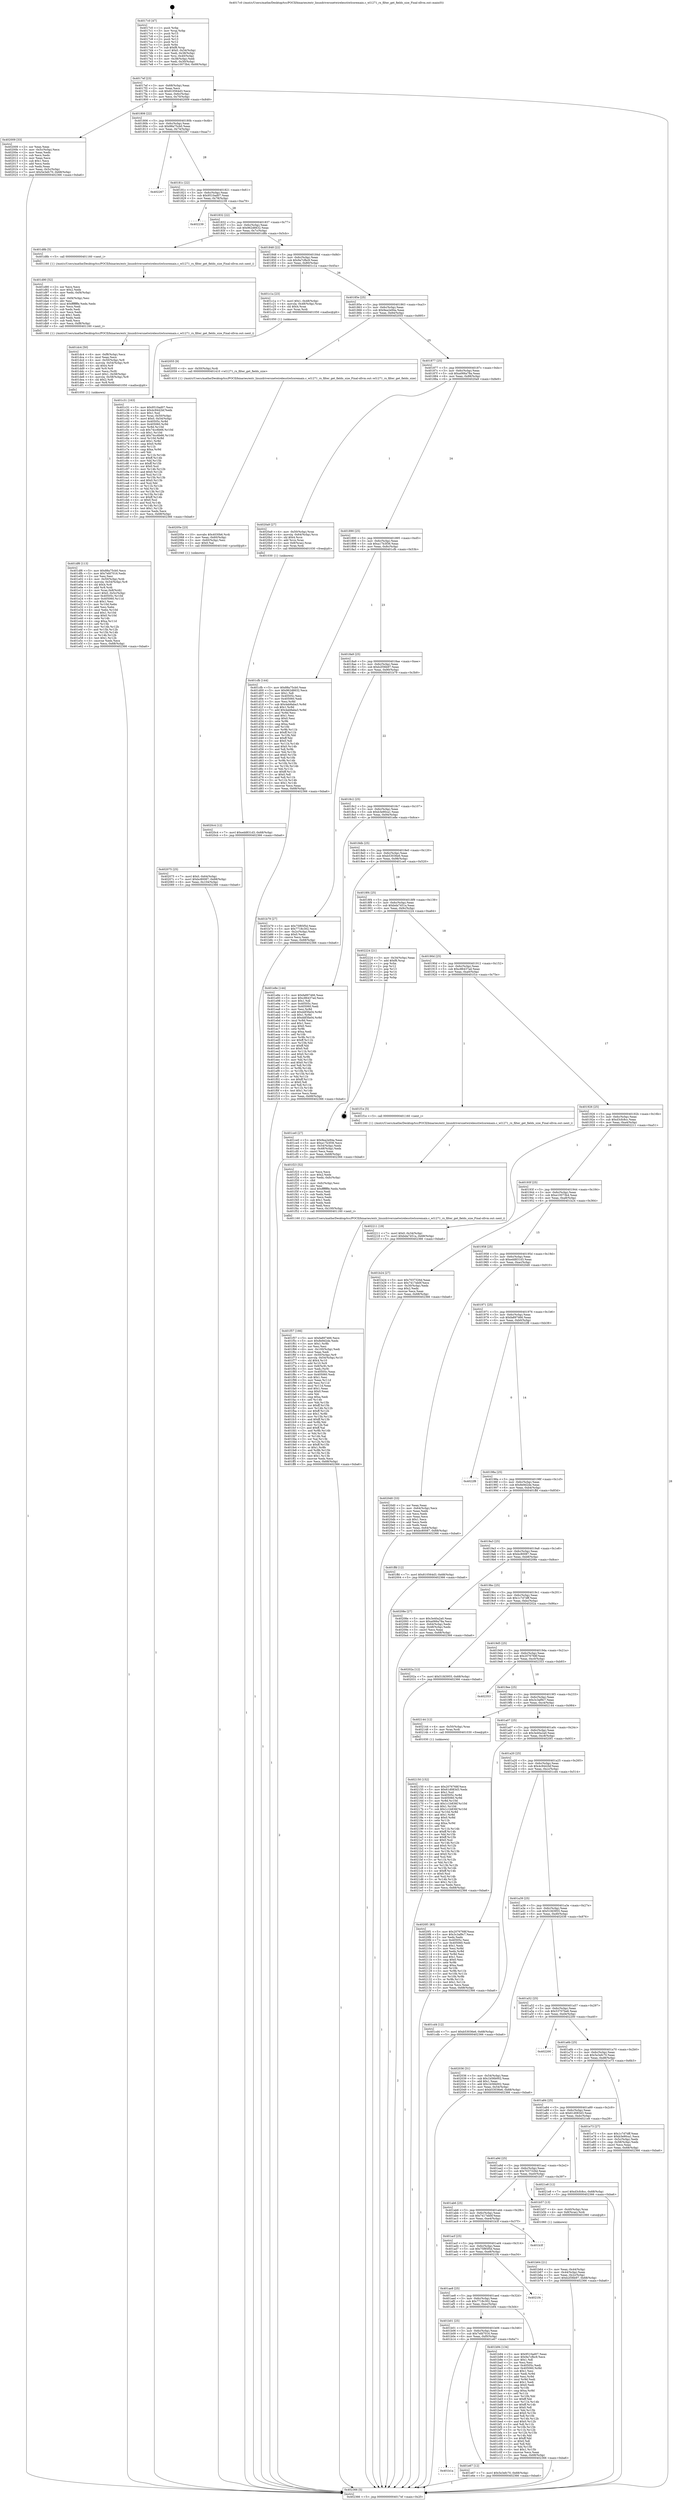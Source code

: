 digraph "0x4017c0" {
  label = "0x4017c0 (/mnt/c/Users/mathe/Desktop/tcc/POCII/binaries/extr_linuxdriversnetwirelesstiwlcoremain.c_wl1271_rx_filter_get_fields_size_Final-ollvm.out::main(0))"
  labelloc = "t"
  node[shape=record]

  Entry [label="",width=0.3,height=0.3,shape=circle,fillcolor=black,style=filled]
  "0x4017ef" [label="{
     0x4017ef [23]\l
     | [instrs]\l
     &nbsp;&nbsp;0x4017ef \<+3\>: mov -0x68(%rbp),%eax\l
     &nbsp;&nbsp;0x4017f2 \<+2\>: mov %eax,%ecx\l
     &nbsp;&nbsp;0x4017f4 \<+6\>: sub $0x810564d3,%ecx\l
     &nbsp;&nbsp;0x4017fa \<+3\>: mov %eax,-0x6c(%rbp)\l
     &nbsp;&nbsp;0x4017fd \<+3\>: mov %ecx,-0x70(%rbp)\l
     &nbsp;&nbsp;0x401800 \<+6\>: je 0000000000402009 \<main+0x849\>\l
  }"]
  "0x402009" [label="{
     0x402009 [33]\l
     | [instrs]\l
     &nbsp;&nbsp;0x402009 \<+2\>: xor %eax,%eax\l
     &nbsp;&nbsp;0x40200b \<+3\>: mov -0x5c(%rbp),%ecx\l
     &nbsp;&nbsp;0x40200e \<+2\>: mov %eax,%edx\l
     &nbsp;&nbsp;0x402010 \<+2\>: sub %ecx,%edx\l
     &nbsp;&nbsp;0x402012 \<+2\>: mov %eax,%ecx\l
     &nbsp;&nbsp;0x402014 \<+3\>: sub $0x1,%ecx\l
     &nbsp;&nbsp;0x402017 \<+2\>: add %ecx,%edx\l
     &nbsp;&nbsp;0x402019 \<+2\>: sub %edx,%eax\l
     &nbsp;&nbsp;0x40201b \<+3\>: mov %eax,-0x5c(%rbp)\l
     &nbsp;&nbsp;0x40201e \<+7\>: movl $0x5e3efc70,-0x68(%rbp)\l
     &nbsp;&nbsp;0x402025 \<+5\>: jmp 0000000000402366 \<main+0xba6\>\l
  }"]
  "0x401806" [label="{
     0x401806 [22]\l
     | [instrs]\l
     &nbsp;&nbsp;0x401806 \<+5\>: jmp 000000000040180b \<main+0x4b\>\l
     &nbsp;&nbsp;0x40180b \<+3\>: mov -0x6c(%rbp),%eax\l
     &nbsp;&nbsp;0x40180e \<+5\>: sub $0x88a75cb0,%eax\l
     &nbsp;&nbsp;0x401813 \<+3\>: mov %eax,-0x74(%rbp)\l
     &nbsp;&nbsp;0x401816 \<+6\>: je 0000000000402267 \<main+0xaa7\>\l
  }"]
  Exit [label="",width=0.3,height=0.3,shape=circle,fillcolor=black,style=filled,peripheries=2]
  "0x402267" [label="{
     0x402267\l
  }", style=dashed]
  "0x40181c" [label="{
     0x40181c [22]\l
     | [instrs]\l
     &nbsp;&nbsp;0x40181c \<+5\>: jmp 0000000000401821 \<main+0x61\>\l
     &nbsp;&nbsp;0x401821 \<+3\>: mov -0x6c(%rbp),%eax\l
     &nbsp;&nbsp;0x401824 \<+5\>: sub $0x9510ad07,%eax\l
     &nbsp;&nbsp;0x401829 \<+3\>: mov %eax,-0x78(%rbp)\l
     &nbsp;&nbsp;0x40182c \<+6\>: je 0000000000402239 \<main+0xa79\>\l
  }"]
  "0x402150" [label="{
     0x402150 [152]\l
     | [instrs]\l
     &nbsp;&nbsp;0x402150 \<+5\>: mov $0x2076768f,%ecx\l
     &nbsp;&nbsp;0x402155 \<+5\>: mov $0x61d083d3,%edx\l
     &nbsp;&nbsp;0x40215a \<+3\>: mov $0x1,%sil\l
     &nbsp;&nbsp;0x40215d \<+8\>: mov 0x40505c,%r8d\l
     &nbsp;&nbsp;0x402165 \<+8\>: mov 0x405060,%r9d\l
     &nbsp;&nbsp;0x40216d \<+3\>: mov %r8d,%r10d\l
     &nbsp;&nbsp;0x402170 \<+7\>: add $0x1c1b836f,%r10d\l
     &nbsp;&nbsp;0x402177 \<+4\>: sub $0x1,%r10d\l
     &nbsp;&nbsp;0x40217b \<+7\>: sub $0x1c1b836f,%r10d\l
     &nbsp;&nbsp;0x402182 \<+4\>: imul %r10d,%r8d\l
     &nbsp;&nbsp;0x402186 \<+4\>: and $0x1,%r8d\l
     &nbsp;&nbsp;0x40218a \<+4\>: cmp $0x0,%r8d\l
     &nbsp;&nbsp;0x40218e \<+4\>: sete %r11b\l
     &nbsp;&nbsp;0x402192 \<+4\>: cmp $0xa,%r9d\l
     &nbsp;&nbsp;0x402196 \<+3\>: setl %bl\l
     &nbsp;&nbsp;0x402199 \<+3\>: mov %r11b,%r14b\l
     &nbsp;&nbsp;0x40219c \<+4\>: xor $0xff,%r14b\l
     &nbsp;&nbsp;0x4021a0 \<+3\>: mov %bl,%r15b\l
     &nbsp;&nbsp;0x4021a3 \<+4\>: xor $0xff,%r15b\l
     &nbsp;&nbsp;0x4021a7 \<+4\>: xor $0x0,%sil\l
     &nbsp;&nbsp;0x4021ab \<+3\>: mov %r14b,%r12b\l
     &nbsp;&nbsp;0x4021ae \<+4\>: and $0x0,%r12b\l
     &nbsp;&nbsp;0x4021b2 \<+3\>: and %sil,%r11b\l
     &nbsp;&nbsp;0x4021b5 \<+3\>: mov %r15b,%r13b\l
     &nbsp;&nbsp;0x4021b8 \<+4\>: and $0x0,%r13b\l
     &nbsp;&nbsp;0x4021bc \<+3\>: and %sil,%bl\l
     &nbsp;&nbsp;0x4021bf \<+3\>: or %r11b,%r12b\l
     &nbsp;&nbsp;0x4021c2 \<+3\>: or %bl,%r13b\l
     &nbsp;&nbsp;0x4021c5 \<+3\>: xor %r13b,%r12b\l
     &nbsp;&nbsp;0x4021c8 \<+3\>: or %r15b,%r14b\l
     &nbsp;&nbsp;0x4021cb \<+4\>: xor $0xff,%r14b\l
     &nbsp;&nbsp;0x4021cf \<+4\>: or $0x0,%sil\l
     &nbsp;&nbsp;0x4021d3 \<+3\>: and %sil,%r14b\l
     &nbsp;&nbsp;0x4021d6 \<+3\>: or %r14b,%r12b\l
     &nbsp;&nbsp;0x4021d9 \<+4\>: test $0x1,%r12b\l
     &nbsp;&nbsp;0x4021dd \<+3\>: cmovne %edx,%ecx\l
     &nbsp;&nbsp;0x4021e0 \<+3\>: mov %ecx,-0x68(%rbp)\l
     &nbsp;&nbsp;0x4021e3 \<+5\>: jmp 0000000000402366 \<main+0xba6\>\l
  }"]
  "0x402239" [label="{
     0x402239\l
  }", style=dashed]
  "0x401832" [label="{
     0x401832 [22]\l
     | [instrs]\l
     &nbsp;&nbsp;0x401832 \<+5\>: jmp 0000000000401837 \<main+0x77\>\l
     &nbsp;&nbsp;0x401837 \<+3\>: mov -0x6c(%rbp),%eax\l
     &nbsp;&nbsp;0x40183a \<+5\>: sub $0x962d6632,%eax\l
     &nbsp;&nbsp;0x40183f \<+3\>: mov %eax,-0x7c(%rbp)\l
     &nbsp;&nbsp;0x401842 \<+6\>: je 0000000000401d8b \<main+0x5cb\>\l
  }"]
  "0x4020c4" [label="{
     0x4020c4 [12]\l
     | [instrs]\l
     &nbsp;&nbsp;0x4020c4 \<+7\>: movl $0xedd831d3,-0x68(%rbp)\l
     &nbsp;&nbsp;0x4020cb \<+5\>: jmp 0000000000402366 \<main+0xba6\>\l
  }"]
  "0x401d8b" [label="{
     0x401d8b [5]\l
     | [instrs]\l
     &nbsp;&nbsp;0x401d8b \<+5\>: call 0000000000401160 \<next_i\>\l
     | [calls]\l
     &nbsp;&nbsp;0x401160 \{1\} (/mnt/c/Users/mathe/Desktop/tcc/POCII/binaries/extr_linuxdriversnetwirelesstiwlcoremain.c_wl1271_rx_filter_get_fields_size_Final-ollvm.out::next_i)\l
  }"]
  "0x401848" [label="{
     0x401848 [22]\l
     | [instrs]\l
     &nbsp;&nbsp;0x401848 \<+5\>: jmp 000000000040184d \<main+0x8d\>\l
     &nbsp;&nbsp;0x40184d \<+3\>: mov -0x6c(%rbp),%eax\l
     &nbsp;&nbsp;0x401850 \<+5\>: sub $0x9a7cfbc9,%eax\l
     &nbsp;&nbsp;0x401855 \<+3\>: mov %eax,-0x80(%rbp)\l
     &nbsp;&nbsp;0x401858 \<+6\>: je 0000000000401c1a \<main+0x45a\>\l
  }"]
  "0x402075" [label="{
     0x402075 [25]\l
     | [instrs]\l
     &nbsp;&nbsp;0x402075 \<+7\>: movl $0x0,-0x64(%rbp)\l
     &nbsp;&nbsp;0x40207c \<+7\>: movl $0xbc80087,-0x68(%rbp)\l
     &nbsp;&nbsp;0x402083 \<+6\>: mov %eax,-0x104(%rbp)\l
     &nbsp;&nbsp;0x402089 \<+5\>: jmp 0000000000402366 \<main+0xba6\>\l
  }"]
  "0x401c1a" [label="{
     0x401c1a [23]\l
     | [instrs]\l
     &nbsp;&nbsp;0x401c1a \<+7\>: movl $0x1,-0x48(%rbp)\l
     &nbsp;&nbsp;0x401c21 \<+4\>: movslq -0x48(%rbp),%rax\l
     &nbsp;&nbsp;0x401c25 \<+4\>: shl $0x4,%rax\l
     &nbsp;&nbsp;0x401c29 \<+3\>: mov %rax,%rdi\l
     &nbsp;&nbsp;0x401c2c \<+5\>: call 0000000000401050 \<malloc@plt\>\l
     | [calls]\l
     &nbsp;&nbsp;0x401050 \{1\} (unknown)\l
  }"]
  "0x40185e" [label="{
     0x40185e [25]\l
     | [instrs]\l
     &nbsp;&nbsp;0x40185e \<+5\>: jmp 0000000000401863 \<main+0xa3\>\l
     &nbsp;&nbsp;0x401863 \<+3\>: mov -0x6c(%rbp),%eax\l
     &nbsp;&nbsp;0x401866 \<+5\>: sub $0x9ea2e94a,%eax\l
     &nbsp;&nbsp;0x40186b \<+6\>: mov %eax,-0x84(%rbp)\l
     &nbsp;&nbsp;0x401871 \<+6\>: je 0000000000402055 \<main+0x895\>\l
  }"]
  "0x40205e" [label="{
     0x40205e [23]\l
     | [instrs]\l
     &nbsp;&nbsp;0x40205e \<+10\>: movabs $0x4030b6,%rdi\l
     &nbsp;&nbsp;0x402068 \<+3\>: mov %eax,-0x60(%rbp)\l
     &nbsp;&nbsp;0x40206b \<+3\>: mov -0x60(%rbp),%esi\l
     &nbsp;&nbsp;0x40206e \<+2\>: mov $0x0,%al\l
     &nbsp;&nbsp;0x402070 \<+5\>: call 0000000000401040 \<printf@plt\>\l
     | [calls]\l
     &nbsp;&nbsp;0x401040 \{1\} (unknown)\l
  }"]
  "0x402055" [label="{
     0x402055 [9]\l
     | [instrs]\l
     &nbsp;&nbsp;0x402055 \<+4\>: mov -0x50(%rbp),%rdi\l
     &nbsp;&nbsp;0x402059 \<+5\>: call 0000000000401410 \<wl1271_rx_filter_get_fields_size\>\l
     | [calls]\l
     &nbsp;&nbsp;0x401410 \{1\} (/mnt/c/Users/mathe/Desktop/tcc/POCII/binaries/extr_linuxdriversnetwirelesstiwlcoremain.c_wl1271_rx_filter_get_fields_size_Final-ollvm.out::wl1271_rx_filter_get_fields_size)\l
  }"]
  "0x401877" [label="{
     0x401877 [25]\l
     | [instrs]\l
     &nbsp;&nbsp;0x401877 \<+5\>: jmp 000000000040187c \<main+0xbc\>\l
     &nbsp;&nbsp;0x40187c \<+3\>: mov -0x6c(%rbp),%eax\l
     &nbsp;&nbsp;0x40187f \<+5\>: sub $0xa066a78a,%eax\l
     &nbsp;&nbsp;0x401884 \<+6\>: mov %eax,-0x88(%rbp)\l
     &nbsp;&nbsp;0x40188a \<+6\>: je 00000000004020a9 \<main+0x8e9\>\l
  }"]
  "0x401f57" [label="{
     0x401f57 [166]\l
     | [instrs]\l
     &nbsp;&nbsp;0x401f57 \<+5\>: mov $0xfa897466,%ecx\l
     &nbsp;&nbsp;0x401f5c \<+5\>: mov $0x8e9d2de,%edx\l
     &nbsp;&nbsp;0x401f61 \<+3\>: mov $0x1,%r8b\l
     &nbsp;&nbsp;0x401f64 \<+2\>: xor %esi,%esi\l
     &nbsp;&nbsp;0x401f66 \<+6\>: mov -0x100(%rbp),%edi\l
     &nbsp;&nbsp;0x401f6c \<+3\>: imul %eax,%edi\l
     &nbsp;&nbsp;0x401f6f \<+4\>: mov -0x50(%rbp),%r9\l
     &nbsp;&nbsp;0x401f73 \<+4\>: movslq -0x54(%rbp),%r10\l
     &nbsp;&nbsp;0x401f77 \<+4\>: shl $0x4,%r10\l
     &nbsp;&nbsp;0x401f7b \<+3\>: add %r10,%r9\l
     &nbsp;&nbsp;0x401f7e \<+4\>: mov 0x8(%r9),%r9\l
     &nbsp;&nbsp;0x401f82 \<+3\>: mov %edi,(%r9)\l
     &nbsp;&nbsp;0x401f85 \<+7\>: mov 0x40505c,%eax\l
     &nbsp;&nbsp;0x401f8c \<+7\>: mov 0x405060,%edi\l
     &nbsp;&nbsp;0x401f93 \<+3\>: sub $0x1,%esi\l
     &nbsp;&nbsp;0x401f96 \<+3\>: mov %eax,%r11d\l
     &nbsp;&nbsp;0x401f99 \<+3\>: add %esi,%r11d\l
     &nbsp;&nbsp;0x401f9c \<+4\>: imul %r11d,%eax\l
     &nbsp;&nbsp;0x401fa0 \<+3\>: and $0x1,%eax\l
     &nbsp;&nbsp;0x401fa3 \<+3\>: cmp $0x0,%eax\l
     &nbsp;&nbsp;0x401fa6 \<+3\>: sete %bl\l
     &nbsp;&nbsp;0x401fa9 \<+3\>: cmp $0xa,%edi\l
     &nbsp;&nbsp;0x401fac \<+4\>: setl %r14b\l
     &nbsp;&nbsp;0x401fb0 \<+3\>: mov %bl,%r15b\l
     &nbsp;&nbsp;0x401fb3 \<+4\>: xor $0xff,%r15b\l
     &nbsp;&nbsp;0x401fb7 \<+3\>: mov %r14b,%r12b\l
     &nbsp;&nbsp;0x401fba \<+4\>: xor $0xff,%r12b\l
     &nbsp;&nbsp;0x401fbe \<+4\>: xor $0x1,%r8b\l
     &nbsp;&nbsp;0x401fc2 \<+3\>: mov %r15b,%r13b\l
     &nbsp;&nbsp;0x401fc5 \<+4\>: and $0xff,%r13b\l
     &nbsp;&nbsp;0x401fc9 \<+3\>: and %r8b,%bl\l
     &nbsp;&nbsp;0x401fcc \<+3\>: mov %r12b,%al\l
     &nbsp;&nbsp;0x401fcf \<+2\>: and $0xff,%al\l
     &nbsp;&nbsp;0x401fd1 \<+3\>: and %r8b,%r14b\l
     &nbsp;&nbsp;0x401fd4 \<+3\>: or %bl,%r13b\l
     &nbsp;&nbsp;0x401fd7 \<+3\>: or %r14b,%al\l
     &nbsp;&nbsp;0x401fda \<+3\>: xor %al,%r13b\l
     &nbsp;&nbsp;0x401fdd \<+3\>: or %r12b,%r15b\l
     &nbsp;&nbsp;0x401fe0 \<+4\>: xor $0xff,%r15b\l
     &nbsp;&nbsp;0x401fe4 \<+4\>: or $0x1,%r8b\l
     &nbsp;&nbsp;0x401fe8 \<+3\>: and %r8b,%r15b\l
     &nbsp;&nbsp;0x401feb \<+3\>: or %r15b,%r13b\l
     &nbsp;&nbsp;0x401fee \<+4\>: test $0x1,%r13b\l
     &nbsp;&nbsp;0x401ff2 \<+3\>: cmovne %edx,%ecx\l
     &nbsp;&nbsp;0x401ff5 \<+3\>: mov %ecx,-0x68(%rbp)\l
     &nbsp;&nbsp;0x401ff8 \<+5\>: jmp 0000000000402366 \<main+0xba6\>\l
  }"]
  "0x4020a9" [label="{
     0x4020a9 [27]\l
     | [instrs]\l
     &nbsp;&nbsp;0x4020a9 \<+4\>: mov -0x50(%rbp),%rax\l
     &nbsp;&nbsp;0x4020ad \<+4\>: movslq -0x64(%rbp),%rcx\l
     &nbsp;&nbsp;0x4020b1 \<+4\>: shl $0x4,%rcx\l
     &nbsp;&nbsp;0x4020b5 \<+3\>: add %rcx,%rax\l
     &nbsp;&nbsp;0x4020b8 \<+4\>: mov 0x8(%rax),%rax\l
     &nbsp;&nbsp;0x4020bc \<+3\>: mov %rax,%rdi\l
     &nbsp;&nbsp;0x4020bf \<+5\>: call 0000000000401030 \<free@plt\>\l
     | [calls]\l
     &nbsp;&nbsp;0x401030 \{1\} (unknown)\l
  }"]
  "0x401890" [label="{
     0x401890 [25]\l
     | [instrs]\l
     &nbsp;&nbsp;0x401890 \<+5\>: jmp 0000000000401895 \<main+0xd5\>\l
     &nbsp;&nbsp;0x401895 \<+3\>: mov -0x6c(%rbp),%eax\l
     &nbsp;&nbsp;0x401898 \<+5\>: sub $0xa17b3f36,%eax\l
     &nbsp;&nbsp;0x40189d \<+6\>: mov %eax,-0x8c(%rbp)\l
     &nbsp;&nbsp;0x4018a3 \<+6\>: je 0000000000401cfb \<main+0x53b\>\l
  }"]
  "0x401f23" [label="{
     0x401f23 [52]\l
     | [instrs]\l
     &nbsp;&nbsp;0x401f23 \<+2\>: xor %ecx,%ecx\l
     &nbsp;&nbsp;0x401f25 \<+5\>: mov $0x2,%edx\l
     &nbsp;&nbsp;0x401f2a \<+6\>: mov %edx,-0xfc(%rbp)\l
     &nbsp;&nbsp;0x401f30 \<+1\>: cltd\l
     &nbsp;&nbsp;0x401f31 \<+6\>: mov -0xfc(%rbp),%esi\l
     &nbsp;&nbsp;0x401f37 \<+2\>: idiv %esi\l
     &nbsp;&nbsp;0x401f39 \<+6\>: imul $0xfffffffe,%edx,%edx\l
     &nbsp;&nbsp;0x401f3f \<+2\>: mov %ecx,%edi\l
     &nbsp;&nbsp;0x401f41 \<+2\>: sub %edx,%edi\l
     &nbsp;&nbsp;0x401f43 \<+2\>: mov %ecx,%edx\l
     &nbsp;&nbsp;0x401f45 \<+3\>: sub $0x1,%edx\l
     &nbsp;&nbsp;0x401f48 \<+2\>: add %edx,%edi\l
     &nbsp;&nbsp;0x401f4a \<+2\>: sub %edi,%ecx\l
     &nbsp;&nbsp;0x401f4c \<+6\>: mov %ecx,-0x100(%rbp)\l
     &nbsp;&nbsp;0x401f52 \<+5\>: call 0000000000401160 \<next_i\>\l
     | [calls]\l
     &nbsp;&nbsp;0x401160 \{1\} (/mnt/c/Users/mathe/Desktop/tcc/POCII/binaries/extr_linuxdriversnetwirelesstiwlcoremain.c_wl1271_rx_filter_get_fields_size_Final-ollvm.out::next_i)\l
  }"]
  "0x401cfb" [label="{
     0x401cfb [144]\l
     | [instrs]\l
     &nbsp;&nbsp;0x401cfb \<+5\>: mov $0x88a75cb0,%eax\l
     &nbsp;&nbsp;0x401d00 \<+5\>: mov $0x962d6632,%ecx\l
     &nbsp;&nbsp;0x401d05 \<+2\>: mov $0x1,%dl\l
     &nbsp;&nbsp;0x401d07 \<+7\>: mov 0x40505c,%esi\l
     &nbsp;&nbsp;0x401d0e \<+7\>: mov 0x405060,%edi\l
     &nbsp;&nbsp;0x401d15 \<+3\>: mov %esi,%r8d\l
     &nbsp;&nbsp;0x401d18 \<+7\>: sub $0x4ab8aba3,%r8d\l
     &nbsp;&nbsp;0x401d1f \<+4\>: sub $0x1,%r8d\l
     &nbsp;&nbsp;0x401d23 \<+7\>: add $0x4ab8aba3,%r8d\l
     &nbsp;&nbsp;0x401d2a \<+4\>: imul %r8d,%esi\l
     &nbsp;&nbsp;0x401d2e \<+3\>: and $0x1,%esi\l
     &nbsp;&nbsp;0x401d31 \<+3\>: cmp $0x0,%esi\l
     &nbsp;&nbsp;0x401d34 \<+4\>: sete %r9b\l
     &nbsp;&nbsp;0x401d38 \<+3\>: cmp $0xa,%edi\l
     &nbsp;&nbsp;0x401d3b \<+4\>: setl %r10b\l
     &nbsp;&nbsp;0x401d3f \<+3\>: mov %r9b,%r11b\l
     &nbsp;&nbsp;0x401d42 \<+4\>: xor $0xff,%r11b\l
     &nbsp;&nbsp;0x401d46 \<+3\>: mov %r10b,%bl\l
     &nbsp;&nbsp;0x401d49 \<+3\>: xor $0xff,%bl\l
     &nbsp;&nbsp;0x401d4c \<+3\>: xor $0x0,%dl\l
     &nbsp;&nbsp;0x401d4f \<+3\>: mov %r11b,%r14b\l
     &nbsp;&nbsp;0x401d52 \<+4\>: and $0x0,%r14b\l
     &nbsp;&nbsp;0x401d56 \<+3\>: and %dl,%r9b\l
     &nbsp;&nbsp;0x401d59 \<+3\>: mov %bl,%r15b\l
     &nbsp;&nbsp;0x401d5c \<+4\>: and $0x0,%r15b\l
     &nbsp;&nbsp;0x401d60 \<+3\>: and %dl,%r10b\l
     &nbsp;&nbsp;0x401d63 \<+3\>: or %r9b,%r14b\l
     &nbsp;&nbsp;0x401d66 \<+3\>: or %r10b,%r15b\l
     &nbsp;&nbsp;0x401d69 \<+3\>: xor %r15b,%r14b\l
     &nbsp;&nbsp;0x401d6c \<+3\>: or %bl,%r11b\l
     &nbsp;&nbsp;0x401d6f \<+4\>: xor $0xff,%r11b\l
     &nbsp;&nbsp;0x401d73 \<+3\>: or $0x0,%dl\l
     &nbsp;&nbsp;0x401d76 \<+3\>: and %dl,%r11b\l
     &nbsp;&nbsp;0x401d79 \<+3\>: or %r11b,%r14b\l
     &nbsp;&nbsp;0x401d7c \<+4\>: test $0x1,%r14b\l
     &nbsp;&nbsp;0x401d80 \<+3\>: cmovne %ecx,%eax\l
     &nbsp;&nbsp;0x401d83 \<+3\>: mov %eax,-0x68(%rbp)\l
     &nbsp;&nbsp;0x401d86 \<+5\>: jmp 0000000000402366 \<main+0xba6\>\l
  }"]
  "0x4018a9" [label="{
     0x4018a9 [25]\l
     | [instrs]\l
     &nbsp;&nbsp;0x4018a9 \<+5\>: jmp 00000000004018ae \<main+0xee\>\l
     &nbsp;&nbsp;0x4018ae \<+3\>: mov -0x6c(%rbp),%eax\l
     &nbsp;&nbsp;0x4018b1 \<+5\>: sub $0xb2f36b97,%eax\l
     &nbsp;&nbsp;0x4018b6 \<+6\>: mov %eax,-0x90(%rbp)\l
     &nbsp;&nbsp;0x4018bc \<+6\>: je 0000000000401b79 \<main+0x3b9\>\l
  }"]
  "0x401b1a" [label="{
     0x401b1a\l
  }", style=dashed]
  "0x401b79" [label="{
     0x401b79 [27]\l
     | [instrs]\l
     &nbsp;&nbsp;0x401b79 \<+5\>: mov $0x75f85f5d,%eax\l
     &nbsp;&nbsp;0x401b7e \<+5\>: mov $0x7718c302,%ecx\l
     &nbsp;&nbsp;0x401b83 \<+3\>: mov -0x2c(%rbp),%edx\l
     &nbsp;&nbsp;0x401b86 \<+3\>: cmp $0x0,%edx\l
     &nbsp;&nbsp;0x401b89 \<+3\>: cmove %ecx,%eax\l
     &nbsp;&nbsp;0x401b8c \<+3\>: mov %eax,-0x68(%rbp)\l
     &nbsp;&nbsp;0x401b8f \<+5\>: jmp 0000000000402366 \<main+0xba6\>\l
  }"]
  "0x4018c2" [label="{
     0x4018c2 [25]\l
     | [instrs]\l
     &nbsp;&nbsp;0x4018c2 \<+5\>: jmp 00000000004018c7 \<main+0x107\>\l
     &nbsp;&nbsp;0x4018c7 \<+3\>: mov -0x6c(%rbp),%eax\l
     &nbsp;&nbsp;0x4018ca \<+5\>: sub $0xb3e90ca1,%eax\l
     &nbsp;&nbsp;0x4018cf \<+6\>: mov %eax,-0x94(%rbp)\l
     &nbsp;&nbsp;0x4018d5 \<+6\>: je 0000000000401e8e \<main+0x6ce\>\l
  }"]
  "0x401e67" [label="{
     0x401e67 [12]\l
     | [instrs]\l
     &nbsp;&nbsp;0x401e67 \<+7\>: movl $0x5e3efc70,-0x68(%rbp)\l
     &nbsp;&nbsp;0x401e6e \<+5\>: jmp 0000000000402366 \<main+0xba6\>\l
  }"]
  "0x401e8e" [label="{
     0x401e8e [144]\l
     | [instrs]\l
     &nbsp;&nbsp;0x401e8e \<+5\>: mov $0xfa897466,%eax\l
     &nbsp;&nbsp;0x401e93 \<+5\>: mov $0xc86437ad,%ecx\l
     &nbsp;&nbsp;0x401e98 \<+2\>: mov $0x1,%dl\l
     &nbsp;&nbsp;0x401e9a \<+7\>: mov 0x40505c,%esi\l
     &nbsp;&nbsp;0x401ea1 \<+7\>: mov 0x405060,%edi\l
     &nbsp;&nbsp;0x401ea8 \<+3\>: mov %esi,%r8d\l
     &nbsp;&nbsp;0x401eab \<+7\>: add $0xddf3fa04,%r8d\l
     &nbsp;&nbsp;0x401eb2 \<+4\>: sub $0x1,%r8d\l
     &nbsp;&nbsp;0x401eb6 \<+7\>: sub $0xddf3fa04,%r8d\l
     &nbsp;&nbsp;0x401ebd \<+4\>: imul %r8d,%esi\l
     &nbsp;&nbsp;0x401ec1 \<+3\>: and $0x1,%esi\l
     &nbsp;&nbsp;0x401ec4 \<+3\>: cmp $0x0,%esi\l
     &nbsp;&nbsp;0x401ec7 \<+4\>: sete %r9b\l
     &nbsp;&nbsp;0x401ecb \<+3\>: cmp $0xa,%edi\l
     &nbsp;&nbsp;0x401ece \<+4\>: setl %r10b\l
     &nbsp;&nbsp;0x401ed2 \<+3\>: mov %r9b,%r11b\l
     &nbsp;&nbsp;0x401ed5 \<+4\>: xor $0xff,%r11b\l
     &nbsp;&nbsp;0x401ed9 \<+3\>: mov %r10b,%bl\l
     &nbsp;&nbsp;0x401edc \<+3\>: xor $0xff,%bl\l
     &nbsp;&nbsp;0x401edf \<+3\>: xor $0x0,%dl\l
     &nbsp;&nbsp;0x401ee2 \<+3\>: mov %r11b,%r14b\l
     &nbsp;&nbsp;0x401ee5 \<+4\>: and $0x0,%r14b\l
     &nbsp;&nbsp;0x401ee9 \<+3\>: and %dl,%r9b\l
     &nbsp;&nbsp;0x401eec \<+3\>: mov %bl,%r15b\l
     &nbsp;&nbsp;0x401eef \<+4\>: and $0x0,%r15b\l
     &nbsp;&nbsp;0x401ef3 \<+3\>: and %dl,%r10b\l
     &nbsp;&nbsp;0x401ef6 \<+3\>: or %r9b,%r14b\l
     &nbsp;&nbsp;0x401ef9 \<+3\>: or %r10b,%r15b\l
     &nbsp;&nbsp;0x401efc \<+3\>: xor %r15b,%r14b\l
     &nbsp;&nbsp;0x401eff \<+3\>: or %bl,%r11b\l
     &nbsp;&nbsp;0x401f02 \<+4\>: xor $0xff,%r11b\l
     &nbsp;&nbsp;0x401f06 \<+3\>: or $0x0,%dl\l
     &nbsp;&nbsp;0x401f09 \<+3\>: and %dl,%r11b\l
     &nbsp;&nbsp;0x401f0c \<+3\>: or %r11b,%r14b\l
     &nbsp;&nbsp;0x401f0f \<+4\>: test $0x1,%r14b\l
     &nbsp;&nbsp;0x401f13 \<+3\>: cmovne %ecx,%eax\l
     &nbsp;&nbsp;0x401f16 \<+3\>: mov %eax,-0x68(%rbp)\l
     &nbsp;&nbsp;0x401f19 \<+5\>: jmp 0000000000402366 \<main+0xba6\>\l
  }"]
  "0x4018db" [label="{
     0x4018db [25]\l
     | [instrs]\l
     &nbsp;&nbsp;0x4018db \<+5\>: jmp 00000000004018e0 \<main+0x120\>\l
     &nbsp;&nbsp;0x4018e0 \<+3\>: mov -0x6c(%rbp),%eax\l
     &nbsp;&nbsp;0x4018e3 \<+5\>: sub $0xb53036e6,%eax\l
     &nbsp;&nbsp;0x4018e8 \<+6\>: mov %eax,-0x98(%rbp)\l
     &nbsp;&nbsp;0x4018ee \<+6\>: je 0000000000401ce0 \<main+0x520\>\l
  }"]
  "0x401df6" [label="{
     0x401df6 [113]\l
     | [instrs]\l
     &nbsp;&nbsp;0x401df6 \<+5\>: mov $0x88a75cb0,%ecx\l
     &nbsp;&nbsp;0x401dfb \<+5\>: mov $0x7efd7016,%edx\l
     &nbsp;&nbsp;0x401e00 \<+2\>: xor %esi,%esi\l
     &nbsp;&nbsp;0x401e02 \<+4\>: mov -0x50(%rbp),%rdi\l
     &nbsp;&nbsp;0x401e06 \<+4\>: movslq -0x54(%rbp),%r8\l
     &nbsp;&nbsp;0x401e0a \<+4\>: shl $0x4,%r8\l
     &nbsp;&nbsp;0x401e0e \<+3\>: add %r8,%rdi\l
     &nbsp;&nbsp;0x401e11 \<+4\>: mov %rax,0x8(%rdi)\l
     &nbsp;&nbsp;0x401e15 \<+7\>: movl $0x0,-0x5c(%rbp)\l
     &nbsp;&nbsp;0x401e1c \<+8\>: mov 0x40505c,%r10d\l
     &nbsp;&nbsp;0x401e24 \<+8\>: mov 0x405060,%r11d\l
     &nbsp;&nbsp;0x401e2c \<+3\>: sub $0x1,%esi\l
     &nbsp;&nbsp;0x401e2f \<+3\>: mov %r10d,%ebx\l
     &nbsp;&nbsp;0x401e32 \<+2\>: add %esi,%ebx\l
     &nbsp;&nbsp;0x401e34 \<+4\>: imul %ebx,%r10d\l
     &nbsp;&nbsp;0x401e38 \<+4\>: and $0x1,%r10d\l
     &nbsp;&nbsp;0x401e3c \<+4\>: cmp $0x0,%r10d\l
     &nbsp;&nbsp;0x401e40 \<+4\>: sete %r14b\l
     &nbsp;&nbsp;0x401e44 \<+4\>: cmp $0xa,%r11d\l
     &nbsp;&nbsp;0x401e48 \<+4\>: setl %r15b\l
     &nbsp;&nbsp;0x401e4c \<+3\>: mov %r14b,%r12b\l
     &nbsp;&nbsp;0x401e4f \<+3\>: and %r15b,%r12b\l
     &nbsp;&nbsp;0x401e52 \<+3\>: xor %r15b,%r14b\l
     &nbsp;&nbsp;0x401e55 \<+3\>: or %r14b,%r12b\l
     &nbsp;&nbsp;0x401e58 \<+4\>: test $0x1,%r12b\l
     &nbsp;&nbsp;0x401e5c \<+3\>: cmovne %edx,%ecx\l
     &nbsp;&nbsp;0x401e5f \<+3\>: mov %ecx,-0x68(%rbp)\l
     &nbsp;&nbsp;0x401e62 \<+5\>: jmp 0000000000402366 \<main+0xba6\>\l
  }"]
  "0x401ce0" [label="{
     0x401ce0 [27]\l
     | [instrs]\l
     &nbsp;&nbsp;0x401ce0 \<+5\>: mov $0x9ea2e94a,%eax\l
     &nbsp;&nbsp;0x401ce5 \<+5\>: mov $0xa17b3f36,%ecx\l
     &nbsp;&nbsp;0x401cea \<+3\>: mov -0x54(%rbp),%edx\l
     &nbsp;&nbsp;0x401ced \<+3\>: cmp -0x48(%rbp),%edx\l
     &nbsp;&nbsp;0x401cf0 \<+3\>: cmovl %ecx,%eax\l
     &nbsp;&nbsp;0x401cf3 \<+3\>: mov %eax,-0x68(%rbp)\l
     &nbsp;&nbsp;0x401cf6 \<+5\>: jmp 0000000000402366 \<main+0xba6\>\l
  }"]
  "0x4018f4" [label="{
     0x4018f4 [25]\l
     | [instrs]\l
     &nbsp;&nbsp;0x4018f4 \<+5\>: jmp 00000000004018f9 \<main+0x139\>\l
     &nbsp;&nbsp;0x4018f9 \<+3\>: mov -0x6c(%rbp),%eax\l
     &nbsp;&nbsp;0x4018fc \<+5\>: sub $0xbda7451a,%eax\l
     &nbsp;&nbsp;0x401901 \<+6\>: mov %eax,-0x9c(%rbp)\l
     &nbsp;&nbsp;0x401907 \<+6\>: je 0000000000402224 \<main+0xa64\>\l
  }"]
  "0x401dc4" [label="{
     0x401dc4 [50]\l
     | [instrs]\l
     &nbsp;&nbsp;0x401dc4 \<+6\>: mov -0xf8(%rbp),%ecx\l
     &nbsp;&nbsp;0x401dca \<+3\>: imul %eax,%ecx\l
     &nbsp;&nbsp;0x401dcd \<+4\>: mov -0x50(%rbp),%r8\l
     &nbsp;&nbsp;0x401dd1 \<+4\>: movslq -0x54(%rbp),%r9\l
     &nbsp;&nbsp;0x401dd5 \<+4\>: shl $0x4,%r9\l
     &nbsp;&nbsp;0x401dd9 \<+3\>: add %r9,%r8\l
     &nbsp;&nbsp;0x401ddc \<+3\>: mov %ecx,(%r8)\l
     &nbsp;&nbsp;0x401ddf \<+7\>: movl $0x1,-0x58(%rbp)\l
     &nbsp;&nbsp;0x401de6 \<+4\>: movslq -0x58(%rbp),%r8\l
     &nbsp;&nbsp;0x401dea \<+4\>: shl $0x2,%r8\l
     &nbsp;&nbsp;0x401dee \<+3\>: mov %r8,%rdi\l
     &nbsp;&nbsp;0x401df1 \<+5\>: call 0000000000401050 \<malloc@plt\>\l
     | [calls]\l
     &nbsp;&nbsp;0x401050 \{1\} (unknown)\l
  }"]
  "0x402224" [label="{
     0x402224 [21]\l
     | [instrs]\l
     &nbsp;&nbsp;0x402224 \<+3\>: mov -0x34(%rbp),%eax\l
     &nbsp;&nbsp;0x402227 \<+7\>: add $0xf8,%rsp\l
     &nbsp;&nbsp;0x40222e \<+1\>: pop %rbx\l
     &nbsp;&nbsp;0x40222f \<+2\>: pop %r12\l
     &nbsp;&nbsp;0x402231 \<+2\>: pop %r13\l
     &nbsp;&nbsp;0x402233 \<+2\>: pop %r14\l
     &nbsp;&nbsp;0x402235 \<+2\>: pop %r15\l
     &nbsp;&nbsp;0x402237 \<+1\>: pop %rbp\l
     &nbsp;&nbsp;0x402238 \<+1\>: ret\l
  }"]
  "0x40190d" [label="{
     0x40190d [25]\l
     | [instrs]\l
     &nbsp;&nbsp;0x40190d \<+5\>: jmp 0000000000401912 \<main+0x152\>\l
     &nbsp;&nbsp;0x401912 \<+3\>: mov -0x6c(%rbp),%eax\l
     &nbsp;&nbsp;0x401915 \<+5\>: sub $0xc86437ad,%eax\l
     &nbsp;&nbsp;0x40191a \<+6\>: mov %eax,-0xa0(%rbp)\l
     &nbsp;&nbsp;0x401920 \<+6\>: je 0000000000401f1e \<main+0x75e\>\l
  }"]
  "0x401d90" [label="{
     0x401d90 [52]\l
     | [instrs]\l
     &nbsp;&nbsp;0x401d90 \<+2\>: xor %ecx,%ecx\l
     &nbsp;&nbsp;0x401d92 \<+5\>: mov $0x2,%edx\l
     &nbsp;&nbsp;0x401d97 \<+6\>: mov %edx,-0xf4(%rbp)\l
     &nbsp;&nbsp;0x401d9d \<+1\>: cltd\l
     &nbsp;&nbsp;0x401d9e \<+6\>: mov -0xf4(%rbp),%esi\l
     &nbsp;&nbsp;0x401da4 \<+2\>: idiv %esi\l
     &nbsp;&nbsp;0x401da6 \<+6\>: imul $0xfffffffe,%edx,%edx\l
     &nbsp;&nbsp;0x401dac \<+2\>: mov %ecx,%edi\l
     &nbsp;&nbsp;0x401dae \<+2\>: sub %edx,%edi\l
     &nbsp;&nbsp;0x401db0 \<+2\>: mov %ecx,%edx\l
     &nbsp;&nbsp;0x401db2 \<+3\>: sub $0x1,%edx\l
     &nbsp;&nbsp;0x401db5 \<+2\>: add %edx,%edi\l
     &nbsp;&nbsp;0x401db7 \<+2\>: sub %edi,%ecx\l
     &nbsp;&nbsp;0x401db9 \<+6\>: mov %ecx,-0xf8(%rbp)\l
     &nbsp;&nbsp;0x401dbf \<+5\>: call 0000000000401160 \<next_i\>\l
     | [calls]\l
     &nbsp;&nbsp;0x401160 \{1\} (/mnt/c/Users/mathe/Desktop/tcc/POCII/binaries/extr_linuxdriversnetwirelesstiwlcoremain.c_wl1271_rx_filter_get_fields_size_Final-ollvm.out::next_i)\l
  }"]
  "0x401f1e" [label="{
     0x401f1e [5]\l
     | [instrs]\l
     &nbsp;&nbsp;0x401f1e \<+5\>: call 0000000000401160 \<next_i\>\l
     | [calls]\l
     &nbsp;&nbsp;0x401160 \{1\} (/mnt/c/Users/mathe/Desktop/tcc/POCII/binaries/extr_linuxdriversnetwirelesstiwlcoremain.c_wl1271_rx_filter_get_fields_size_Final-ollvm.out::next_i)\l
  }"]
  "0x401926" [label="{
     0x401926 [25]\l
     | [instrs]\l
     &nbsp;&nbsp;0x401926 \<+5\>: jmp 000000000040192b \<main+0x16b\>\l
     &nbsp;&nbsp;0x40192b \<+3\>: mov -0x6c(%rbp),%eax\l
     &nbsp;&nbsp;0x40192e \<+5\>: sub $0xd3cfc8cc,%eax\l
     &nbsp;&nbsp;0x401933 \<+6\>: mov %eax,-0xa4(%rbp)\l
     &nbsp;&nbsp;0x401939 \<+6\>: je 0000000000402211 \<main+0xa51\>\l
  }"]
  "0x401c31" [label="{
     0x401c31 [163]\l
     | [instrs]\l
     &nbsp;&nbsp;0x401c31 \<+5\>: mov $0x9510ad07,%ecx\l
     &nbsp;&nbsp;0x401c36 \<+5\>: mov $0x4c9442bf,%edx\l
     &nbsp;&nbsp;0x401c3b \<+3\>: mov $0x1,%sil\l
     &nbsp;&nbsp;0x401c3e \<+4\>: mov %rax,-0x50(%rbp)\l
     &nbsp;&nbsp;0x401c42 \<+7\>: movl $0x0,-0x54(%rbp)\l
     &nbsp;&nbsp;0x401c49 \<+8\>: mov 0x40505c,%r8d\l
     &nbsp;&nbsp;0x401c51 \<+8\>: mov 0x405060,%r9d\l
     &nbsp;&nbsp;0x401c59 \<+3\>: mov %r8d,%r10d\l
     &nbsp;&nbsp;0x401c5c \<+7\>: sub $0x74cc6b66,%r10d\l
     &nbsp;&nbsp;0x401c63 \<+4\>: sub $0x1,%r10d\l
     &nbsp;&nbsp;0x401c67 \<+7\>: add $0x74cc6b66,%r10d\l
     &nbsp;&nbsp;0x401c6e \<+4\>: imul %r10d,%r8d\l
     &nbsp;&nbsp;0x401c72 \<+4\>: and $0x1,%r8d\l
     &nbsp;&nbsp;0x401c76 \<+4\>: cmp $0x0,%r8d\l
     &nbsp;&nbsp;0x401c7a \<+4\>: sete %r11b\l
     &nbsp;&nbsp;0x401c7e \<+4\>: cmp $0xa,%r9d\l
     &nbsp;&nbsp;0x401c82 \<+3\>: setl %bl\l
     &nbsp;&nbsp;0x401c85 \<+3\>: mov %r11b,%r14b\l
     &nbsp;&nbsp;0x401c88 \<+4\>: xor $0xff,%r14b\l
     &nbsp;&nbsp;0x401c8c \<+3\>: mov %bl,%r15b\l
     &nbsp;&nbsp;0x401c8f \<+4\>: xor $0xff,%r15b\l
     &nbsp;&nbsp;0x401c93 \<+4\>: xor $0x0,%sil\l
     &nbsp;&nbsp;0x401c97 \<+3\>: mov %r14b,%r12b\l
     &nbsp;&nbsp;0x401c9a \<+4\>: and $0x0,%r12b\l
     &nbsp;&nbsp;0x401c9e \<+3\>: and %sil,%r11b\l
     &nbsp;&nbsp;0x401ca1 \<+3\>: mov %r15b,%r13b\l
     &nbsp;&nbsp;0x401ca4 \<+4\>: and $0x0,%r13b\l
     &nbsp;&nbsp;0x401ca8 \<+3\>: and %sil,%bl\l
     &nbsp;&nbsp;0x401cab \<+3\>: or %r11b,%r12b\l
     &nbsp;&nbsp;0x401cae \<+3\>: or %bl,%r13b\l
     &nbsp;&nbsp;0x401cb1 \<+3\>: xor %r13b,%r12b\l
     &nbsp;&nbsp;0x401cb4 \<+3\>: or %r15b,%r14b\l
     &nbsp;&nbsp;0x401cb7 \<+4\>: xor $0xff,%r14b\l
     &nbsp;&nbsp;0x401cbb \<+4\>: or $0x0,%sil\l
     &nbsp;&nbsp;0x401cbf \<+3\>: and %sil,%r14b\l
     &nbsp;&nbsp;0x401cc2 \<+3\>: or %r14b,%r12b\l
     &nbsp;&nbsp;0x401cc5 \<+4\>: test $0x1,%r12b\l
     &nbsp;&nbsp;0x401cc9 \<+3\>: cmovne %edx,%ecx\l
     &nbsp;&nbsp;0x401ccc \<+3\>: mov %ecx,-0x68(%rbp)\l
     &nbsp;&nbsp;0x401ccf \<+5\>: jmp 0000000000402366 \<main+0xba6\>\l
  }"]
  "0x402211" [label="{
     0x402211 [19]\l
     | [instrs]\l
     &nbsp;&nbsp;0x402211 \<+7\>: movl $0x0,-0x34(%rbp)\l
     &nbsp;&nbsp;0x402218 \<+7\>: movl $0xbda7451a,-0x68(%rbp)\l
     &nbsp;&nbsp;0x40221f \<+5\>: jmp 0000000000402366 \<main+0xba6\>\l
  }"]
  "0x40193f" [label="{
     0x40193f [25]\l
     | [instrs]\l
     &nbsp;&nbsp;0x40193f \<+5\>: jmp 0000000000401944 \<main+0x184\>\l
     &nbsp;&nbsp;0x401944 \<+3\>: mov -0x6c(%rbp),%eax\l
     &nbsp;&nbsp;0x401947 \<+5\>: sub $0xe10073b4,%eax\l
     &nbsp;&nbsp;0x40194c \<+6\>: mov %eax,-0xa8(%rbp)\l
     &nbsp;&nbsp;0x401952 \<+6\>: je 0000000000401b24 \<main+0x364\>\l
  }"]
  "0x401b01" [label="{
     0x401b01 [25]\l
     | [instrs]\l
     &nbsp;&nbsp;0x401b01 \<+5\>: jmp 0000000000401b06 \<main+0x346\>\l
     &nbsp;&nbsp;0x401b06 \<+3\>: mov -0x6c(%rbp),%eax\l
     &nbsp;&nbsp;0x401b09 \<+5\>: sub $0x7efd7016,%eax\l
     &nbsp;&nbsp;0x401b0e \<+6\>: mov %eax,-0xf0(%rbp)\l
     &nbsp;&nbsp;0x401b14 \<+6\>: je 0000000000401e67 \<main+0x6a7\>\l
  }"]
  "0x401b24" [label="{
     0x401b24 [27]\l
     | [instrs]\l
     &nbsp;&nbsp;0x401b24 \<+5\>: mov $0x7037326d,%eax\l
     &nbsp;&nbsp;0x401b29 \<+5\>: mov $0x7417eb0f,%ecx\l
     &nbsp;&nbsp;0x401b2e \<+3\>: mov -0x30(%rbp),%edx\l
     &nbsp;&nbsp;0x401b31 \<+3\>: cmp $0x2,%edx\l
     &nbsp;&nbsp;0x401b34 \<+3\>: cmovne %ecx,%eax\l
     &nbsp;&nbsp;0x401b37 \<+3\>: mov %eax,-0x68(%rbp)\l
     &nbsp;&nbsp;0x401b3a \<+5\>: jmp 0000000000402366 \<main+0xba6\>\l
  }"]
  "0x401958" [label="{
     0x401958 [25]\l
     | [instrs]\l
     &nbsp;&nbsp;0x401958 \<+5\>: jmp 000000000040195d \<main+0x19d\>\l
     &nbsp;&nbsp;0x40195d \<+3\>: mov -0x6c(%rbp),%eax\l
     &nbsp;&nbsp;0x401960 \<+5\>: sub $0xedd831d3,%eax\l
     &nbsp;&nbsp;0x401965 \<+6\>: mov %eax,-0xac(%rbp)\l
     &nbsp;&nbsp;0x40196b \<+6\>: je 00000000004020d0 \<main+0x910\>\l
  }"]
  "0x402366" [label="{
     0x402366 [5]\l
     | [instrs]\l
     &nbsp;&nbsp;0x402366 \<+5\>: jmp 00000000004017ef \<main+0x2f\>\l
  }"]
  "0x4017c0" [label="{
     0x4017c0 [47]\l
     | [instrs]\l
     &nbsp;&nbsp;0x4017c0 \<+1\>: push %rbp\l
     &nbsp;&nbsp;0x4017c1 \<+3\>: mov %rsp,%rbp\l
     &nbsp;&nbsp;0x4017c4 \<+2\>: push %r15\l
     &nbsp;&nbsp;0x4017c6 \<+2\>: push %r14\l
     &nbsp;&nbsp;0x4017c8 \<+2\>: push %r13\l
     &nbsp;&nbsp;0x4017ca \<+2\>: push %r12\l
     &nbsp;&nbsp;0x4017cc \<+1\>: push %rbx\l
     &nbsp;&nbsp;0x4017cd \<+7\>: sub $0xf8,%rsp\l
     &nbsp;&nbsp;0x4017d4 \<+7\>: movl $0x0,-0x34(%rbp)\l
     &nbsp;&nbsp;0x4017db \<+3\>: mov %edi,-0x38(%rbp)\l
     &nbsp;&nbsp;0x4017de \<+4\>: mov %rsi,-0x40(%rbp)\l
     &nbsp;&nbsp;0x4017e2 \<+3\>: mov -0x38(%rbp),%edi\l
     &nbsp;&nbsp;0x4017e5 \<+3\>: mov %edi,-0x30(%rbp)\l
     &nbsp;&nbsp;0x4017e8 \<+7\>: movl $0xe10073b4,-0x68(%rbp)\l
  }"]
  "0x401b94" [label="{
     0x401b94 [134]\l
     | [instrs]\l
     &nbsp;&nbsp;0x401b94 \<+5\>: mov $0x9510ad07,%eax\l
     &nbsp;&nbsp;0x401b99 \<+5\>: mov $0x9a7cfbc9,%ecx\l
     &nbsp;&nbsp;0x401b9e \<+2\>: mov $0x1,%dl\l
     &nbsp;&nbsp;0x401ba0 \<+2\>: xor %esi,%esi\l
     &nbsp;&nbsp;0x401ba2 \<+7\>: mov 0x40505c,%edi\l
     &nbsp;&nbsp;0x401ba9 \<+8\>: mov 0x405060,%r8d\l
     &nbsp;&nbsp;0x401bb1 \<+3\>: sub $0x1,%esi\l
     &nbsp;&nbsp;0x401bb4 \<+3\>: mov %edi,%r9d\l
     &nbsp;&nbsp;0x401bb7 \<+3\>: add %esi,%r9d\l
     &nbsp;&nbsp;0x401bba \<+4\>: imul %r9d,%edi\l
     &nbsp;&nbsp;0x401bbe \<+3\>: and $0x1,%edi\l
     &nbsp;&nbsp;0x401bc1 \<+3\>: cmp $0x0,%edi\l
     &nbsp;&nbsp;0x401bc4 \<+4\>: sete %r10b\l
     &nbsp;&nbsp;0x401bc8 \<+4\>: cmp $0xa,%r8d\l
     &nbsp;&nbsp;0x401bcc \<+4\>: setl %r11b\l
     &nbsp;&nbsp;0x401bd0 \<+3\>: mov %r10b,%bl\l
     &nbsp;&nbsp;0x401bd3 \<+3\>: xor $0xff,%bl\l
     &nbsp;&nbsp;0x401bd6 \<+3\>: mov %r11b,%r14b\l
     &nbsp;&nbsp;0x401bd9 \<+4\>: xor $0xff,%r14b\l
     &nbsp;&nbsp;0x401bdd \<+3\>: xor $0x0,%dl\l
     &nbsp;&nbsp;0x401be0 \<+3\>: mov %bl,%r15b\l
     &nbsp;&nbsp;0x401be3 \<+4\>: and $0x0,%r15b\l
     &nbsp;&nbsp;0x401be7 \<+3\>: and %dl,%r10b\l
     &nbsp;&nbsp;0x401bea \<+3\>: mov %r14b,%r12b\l
     &nbsp;&nbsp;0x401bed \<+4\>: and $0x0,%r12b\l
     &nbsp;&nbsp;0x401bf1 \<+3\>: and %dl,%r11b\l
     &nbsp;&nbsp;0x401bf4 \<+3\>: or %r10b,%r15b\l
     &nbsp;&nbsp;0x401bf7 \<+3\>: or %r11b,%r12b\l
     &nbsp;&nbsp;0x401bfa \<+3\>: xor %r12b,%r15b\l
     &nbsp;&nbsp;0x401bfd \<+3\>: or %r14b,%bl\l
     &nbsp;&nbsp;0x401c00 \<+3\>: xor $0xff,%bl\l
     &nbsp;&nbsp;0x401c03 \<+3\>: or $0x0,%dl\l
     &nbsp;&nbsp;0x401c06 \<+2\>: and %dl,%bl\l
     &nbsp;&nbsp;0x401c08 \<+3\>: or %bl,%r15b\l
     &nbsp;&nbsp;0x401c0b \<+4\>: test $0x1,%r15b\l
     &nbsp;&nbsp;0x401c0f \<+3\>: cmovne %ecx,%eax\l
     &nbsp;&nbsp;0x401c12 \<+3\>: mov %eax,-0x68(%rbp)\l
     &nbsp;&nbsp;0x401c15 \<+5\>: jmp 0000000000402366 \<main+0xba6\>\l
  }"]
  "0x4020d0" [label="{
     0x4020d0 [33]\l
     | [instrs]\l
     &nbsp;&nbsp;0x4020d0 \<+2\>: xor %eax,%eax\l
     &nbsp;&nbsp;0x4020d2 \<+3\>: mov -0x64(%rbp),%ecx\l
     &nbsp;&nbsp;0x4020d5 \<+2\>: mov %eax,%edx\l
     &nbsp;&nbsp;0x4020d7 \<+2\>: sub %ecx,%edx\l
     &nbsp;&nbsp;0x4020d9 \<+2\>: mov %eax,%ecx\l
     &nbsp;&nbsp;0x4020db \<+3\>: sub $0x1,%ecx\l
     &nbsp;&nbsp;0x4020de \<+2\>: add %ecx,%edx\l
     &nbsp;&nbsp;0x4020e0 \<+2\>: sub %edx,%eax\l
     &nbsp;&nbsp;0x4020e2 \<+3\>: mov %eax,-0x64(%rbp)\l
     &nbsp;&nbsp;0x4020e5 \<+7\>: movl $0xbc80087,-0x68(%rbp)\l
     &nbsp;&nbsp;0x4020ec \<+5\>: jmp 0000000000402366 \<main+0xba6\>\l
  }"]
  "0x401971" [label="{
     0x401971 [25]\l
     | [instrs]\l
     &nbsp;&nbsp;0x401971 \<+5\>: jmp 0000000000401976 \<main+0x1b6\>\l
     &nbsp;&nbsp;0x401976 \<+3\>: mov -0x6c(%rbp),%eax\l
     &nbsp;&nbsp;0x401979 \<+5\>: sub $0xfa897466,%eax\l
     &nbsp;&nbsp;0x40197e \<+6\>: mov %eax,-0xb0(%rbp)\l
     &nbsp;&nbsp;0x401984 \<+6\>: je 00000000004022f8 \<main+0xb38\>\l
  }"]
  "0x401ae8" [label="{
     0x401ae8 [25]\l
     | [instrs]\l
     &nbsp;&nbsp;0x401ae8 \<+5\>: jmp 0000000000401aed \<main+0x32d\>\l
     &nbsp;&nbsp;0x401aed \<+3\>: mov -0x6c(%rbp),%eax\l
     &nbsp;&nbsp;0x401af0 \<+5\>: sub $0x7718c302,%eax\l
     &nbsp;&nbsp;0x401af5 \<+6\>: mov %eax,-0xec(%rbp)\l
     &nbsp;&nbsp;0x401afb \<+6\>: je 0000000000401b94 \<main+0x3d4\>\l
  }"]
  "0x4022f8" [label="{
     0x4022f8\l
  }", style=dashed]
  "0x40198a" [label="{
     0x40198a [25]\l
     | [instrs]\l
     &nbsp;&nbsp;0x40198a \<+5\>: jmp 000000000040198f \<main+0x1cf\>\l
     &nbsp;&nbsp;0x40198f \<+3\>: mov -0x6c(%rbp),%eax\l
     &nbsp;&nbsp;0x401992 \<+5\>: sub $0x8e9d2de,%eax\l
     &nbsp;&nbsp;0x401997 \<+6\>: mov %eax,-0xb4(%rbp)\l
     &nbsp;&nbsp;0x40199d \<+6\>: je 0000000000401ffd \<main+0x83d\>\l
  }"]
  "0x4021f4" [label="{
     0x4021f4\l
  }", style=dashed]
  "0x401ffd" [label="{
     0x401ffd [12]\l
     | [instrs]\l
     &nbsp;&nbsp;0x401ffd \<+7\>: movl $0x810564d3,-0x68(%rbp)\l
     &nbsp;&nbsp;0x402004 \<+5\>: jmp 0000000000402366 \<main+0xba6\>\l
  }"]
  "0x4019a3" [label="{
     0x4019a3 [25]\l
     | [instrs]\l
     &nbsp;&nbsp;0x4019a3 \<+5\>: jmp 00000000004019a8 \<main+0x1e8\>\l
     &nbsp;&nbsp;0x4019a8 \<+3\>: mov -0x6c(%rbp),%eax\l
     &nbsp;&nbsp;0x4019ab \<+5\>: sub $0xbc80087,%eax\l
     &nbsp;&nbsp;0x4019b0 \<+6\>: mov %eax,-0xb8(%rbp)\l
     &nbsp;&nbsp;0x4019b6 \<+6\>: je 000000000040208e \<main+0x8ce\>\l
  }"]
  "0x401acf" [label="{
     0x401acf [25]\l
     | [instrs]\l
     &nbsp;&nbsp;0x401acf \<+5\>: jmp 0000000000401ad4 \<main+0x314\>\l
     &nbsp;&nbsp;0x401ad4 \<+3\>: mov -0x6c(%rbp),%eax\l
     &nbsp;&nbsp;0x401ad7 \<+5\>: sub $0x75f85f5d,%eax\l
     &nbsp;&nbsp;0x401adc \<+6\>: mov %eax,-0xe8(%rbp)\l
     &nbsp;&nbsp;0x401ae2 \<+6\>: je 00000000004021f4 \<main+0xa34\>\l
  }"]
  "0x40208e" [label="{
     0x40208e [27]\l
     | [instrs]\l
     &nbsp;&nbsp;0x40208e \<+5\>: mov $0x3e40a2a0,%eax\l
     &nbsp;&nbsp;0x402093 \<+5\>: mov $0xa066a78a,%ecx\l
     &nbsp;&nbsp;0x402098 \<+3\>: mov -0x64(%rbp),%edx\l
     &nbsp;&nbsp;0x40209b \<+3\>: cmp -0x48(%rbp),%edx\l
     &nbsp;&nbsp;0x40209e \<+3\>: cmovl %ecx,%eax\l
     &nbsp;&nbsp;0x4020a1 \<+3\>: mov %eax,-0x68(%rbp)\l
     &nbsp;&nbsp;0x4020a4 \<+5\>: jmp 0000000000402366 \<main+0xba6\>\l
  }"]
  "0x4019bc" [label="{
     0x4019bc [25]\l
     | [instrs]\l
     &nbsp;&nbsp;0x4019bc \<+5\>: jmp 00000000004019c1 \<main+0x201\>\l
     &nbsp;&nbsp;0x4019c1 \<+3\>: mov -0x6c(%rbp),%eax\l
     &nbsp;&nbsp;0x4019c4 \<+5\>: sub $0x1c7d7dff,%eax\l
     &nbsp;&nbsp;0x4019c9 \<+6\>: mov %eax,-0xbc(%rbp)\l
     &nbsp;&nbsp;0x4019cf \<+6\>: je 000000000040202a \<main+0x86a\>\l
  }"]
  "0x401b3f" [label="{
     0x401b3f\l
  }", style=dashed]
  "0x40202a" [label="{
     0x40202a [12]\l
     | [instrs]\l
     &nbsp;&nbsp;0x40202a \<+7\>: movl $0x51fd3955,-0x68(%rbp)\l
     &nbsp;&nbsp;0x402031 \<+5\>: jmp 0000000000402366 \<main+0xba6\>\l
  }"]
  "0x4019d5" [label="{
     0x4019d5 [25]\l
     | [instrs]\l
     &nbsp;&nbsp;0x4019d5 \<+5\>: jmp 00000000004019da \<main+0x21a\>\l
     &nbsp;&nbsp;0x4019da \<+3\>: mov -0x6c(%rbp),%eax\l
     &nbsp;&nbsp;0x4019dd \<+5\>: sub $0x2076768f,%eax\l
     &nbsp;&nbsp;0x4019e2 \<+6\>: mov %eax,-0xc0(%rbp)\l
     &nbsp;&nbsp;0x4019e8 \<+6\>: je 0000000000402353 \<main+0xb93\>\l
  }"]
  "0x401b64" [label="{
     0x401b64 [21]\l
     | [instrs]\l
     &nbsp;&nbsp;0x401b64 \<+3\>: mov %eax,-0x44(%rbp)\l
     &nbsp;&nbsp;0x401b67 \<+3\>: mov -0x44(%rbp),%eax\l
     &nbsp;&nbsp;0x401b6a \<+3\>: mov %eax,-0x2c(%rbp)\l
     &nbsp;&nbsp;0x401b6d \<+7\>: movl $0xb2f36b97,-0x68(%rbp)\l
     &nbsp;&nbsp;0x401b74 \<+5\>: jmp 0000000000402366 \<main+0xba6\>\l
  }"]
  "0x402353" [label="{
     0x402353\l
  }", style=dashed]
  "0x4019ee" [label="{
     0x4019ee [25]\l
     | [instrs]\l
     &nbsp;&nbsp;0x4019ee \<+5\>: jmp 00000000004019f3 \<main+0x233\>\l
     &nbsp;&nbsp;0x4019f3 \<+3\>: mov -0x6c(%rbp),%eax\l
     &nbsp;&nbsp;0x4019f6 \<+5\>: sub $0x3c3af9c7,%eax\l
     &nbsp;&nbsp;0x4019fb \<+6\>: mov %eax,-0xc4(%rbp)\l
     &nbsp;&nbsp;0x401a01 \<+6\>: je 0000000000402144 \<main+0x984\>\l
  }"]
  "0x401ab6" [label="{
     0x401ab6 [25]\l
     | [instrs]\l
     &nbsp;&nbsp;0x401ab6 \<+5\>: jmp 0000000000401abb \<main+0x2fb\>\l
     &nbsp;&nbsp;0x401abb \<+3\>: mov -0x6c(%rbp),%eax\l
     &nbsp;&nbsp;0x401abe \<+5\>: sub $0x7417eb0f,%eax\l
     &nbsp;&nbsp;0x401ac3 \<+6\>: mov %eax,-0xe4(%rbp)\l
     &nbsp;&nbsp;0x401ac9 \<+6\>: je 0000000000401b3f \<main+0x37f\>\l
  }"]
  "0x402144" [label="{
     0x402144 [12]\l
     | [instrs]\l
     &nbsp;&nbsp;0x402144 \<+4\>: mov -0x50(%rbp),%rax\l
     &nbsp;&nbsp;0x402148 \<+3\>: mov %rax,%rdi\l
     &nbsp;&nbsp;0x40214b \<+5\>: call 0000000000401030 \<free@plt\>\l
     | [calls]\l
     &nbsp;&nbsp;0x401030 \{1\} (unknown)\l
  }"]
  "0x401a07" [label="{
     0x401a07 [25]\l
     | [instrs]\l
     &nbsp;&nbsp;0x401a07 \<+5\>: jmp 0000000000401a0c \<main+0x24c\>\l
     &nbsp;&nbsp;0x401a0c \<+3\>: mov -0x6c(%rbp),%eax\l
     &nbsp;&nbsp;0x401a0f \<+5\>: sub $0x3e40a2a0,%eax\l
     &nbsp;&nbsp;0x401a14 \<+6\>: mov %eax,-0xc8(%rbp)\l
     &nbsp;&nbsp;0x401a1a \<+6\>: je 00000000004020f1 \<main+0x931\>\l
  }"]
  "0x401b57" [label="{
     0x401b57 [13]\l
     | [instrs]\l
     &nbsp;&nbsp;0x401b57 \<+4\>: mov -0x40(%rbp),%rax\l
     &nbsp;&nbsp;0x401b5b \<+4\>: mov 0x8(%rax),%rdi\l
     &nbsp;&nbsp;0x401b5f \<+5\>: call 0000000000401060 \<atoi@plt\>\l
     | [calls]\l
     &nbsp;&nbsp;0x401060 \{1\} (unknown)\l
  }"]
  "0x4020f1" [label="{
     0x4020f1 [83]\l
     | [instrs]\l
     &nbsp;&nbsp;0x4020f1 \<+5\>: mov $0x2076768f,%eax\l
     &nbsp;&nbsp;0x4020f6 \<+5\>: mov $0x3c3af9c7,%ecx\l
     &nbsp;&nbsp;0x4020fb \<+2\>: xor %edx,%edx\l
     &nbsp;&nbsp;0x4020fd \<+7\>: mov 0x40505c,%esi\l
     &nbsp;&nbsp;0x402104 \<+7\>: mov 0x405060,%edi\l
     &nbsp;&nbsp;0x40210b \<+3\>: sub $0x1,%edx\l
     &nbsp;&nbsp;0x40210e \<+3\>: mov %esi,%r8d\l
     &nbsp;&nbsp;0x402111 \<+3\>: add %edx,%r8d\l
     &nbsp;&nbsp;0x402114 \<+4\>: imul %r8d,%esi\l
     &nbsp;&nbsp;0x402118 \<+3\>: and $0x1,%esi\l
     &nbsp;&nbsp;0x40211b \<+3\>: cmp $0x0,%esi\l
     &nbsp;&nbsp;0x40211e \<+4\>: sete %r9b\l
     &nbsp;&nbsp;0x402122 \<+3\>: cmp $0xa,%edi\l
     &nbsp;&nbsp;0x402125 \<+4\>: setl %r10b\l
     &nbsp;&nbsp;0x402129 \<+3\>: mov %r9b,%r11b\l
     &nbsp;&nbsp;0x40212c \<+3\>: and %r10b,%r11b\l
     &nbsp;&nbsp;0x40212f \<+3\>: xor %r10b,%r9b\l
     &nbsp;&nbsp;0x402132 \<+3\>: or %r9b,%r11b\l
     &nbsp;&nbsp;0x402135 \<+4\>: test $0x1,%r11b\l
     &nbsp;&nbsp;0x402139 \<+3\>: cmovne %ecx,%eax\l
     &nbsp;&nbsp;0x40213c \<+3\>: mov %eax,-0x68(%rbp)\l
     &nbsp;&nbsp;0x40213f \<+5\>: jmp 0000000000402366 \<main+0xba6\>\l
  }"]
  "0x401a20" [label="{
     0x401a20 [25]\l
     | [instrs]\l
     &nbsp;&nbsp;0x401a20 \<+5\>: jmp 0000000000401a25 \<main+0x265\>\l
     &nbsp;&nbsp;0x401a25 \<+3\>: mov -0x6c(%rbp),%eax\l
     &nbsp;&nbsp;0x401a28 \<+5\>: sub $0x4c9442bf,%eax\l
     &nbsp;&nbsp;0x401a2d \<+6\>: mov %eax,-0xcc(%rbp)\l
     &nbsp;&nbsp;0x401a33 \<+6\>: je 0000000000401cd4 \<main+0x514\>\l
  }"]
  "0x401a9d" [label="{
     0x401a9d [25]\l
     | [instrs]\l
     &nbsp;&nbsp;0x401a9d \<+5\>: jmp 0000000000401aa2 \<main+0x2e2\>\l
     &nbsp;&nbsp;0x401aa2 \<+3\>: mov -0x6c(%rbp),%eax\l
     &nbsp;&nbsp;0x401aa5 \<+5\>: sub $0x7037326d,%eax\l
     &nbsp;&nbsp;0x401aaa \<+6\>: mov %eax,-0xe0(%rbp)\l
     &nbsp;&nbsp;0x401ab0 \<+6\>: je 0000000000401b57 \<main+0x397\>\l
  }"]
  "0x401cd4" [label="{
     0x401cd4 [12]\l
     | [instrs]\l
     &nbsp;&nbsp;0x401cd4 \<+7\>: movl $0xb53036e6,-0x68(%rbp)\l
     &nbsp;&nbsp;0x401cdb \<+5\>: jmp 0000000000402366 \<main+0xba6\>\l
  }"]
  "0x401a39" [label="{
     0x401a39 [25]\l
     | [instrs]\l
     &nbsp;&nbsp;0x401a39 \<+5\>: jmp 0000000000401a3e \<main+0x27e\>\l
     &nbsp;&nbsp;0x401a3e \<+3\>: mov -0x6c(%rbp),%eax\l
     &nbsp;&nbsp;0x401a41 \<+5\>: sub $0x51fd3955,%eax\l
     &nbsp;&nbsp;0x401a46 \<+6\>: mov %eax,-0xd0(%rbp)\l
     &nbsp;&nbsp;0x401a4c \<+6\>: je 0000000000402036 \<main+0x876\>\l
  }"]
  "0x4021e8" [label="{
     0x4021e8 [12]\l
     | [instrs]\l
     &nbsp;&nbsp;0x4021e8 \<+7\>: movl $0xd3cfc8cc,-0x68(%rbp)\l
     &nbsp;&nbsp;0x4021ef \<+5\>: jmp 0000000000402366 \<main+0xba6\>\l
  }"]
  "0x402036" [label="{
     0x402036 [31]\l
     | [instrs]\l
     &nbsp;&nbsp;0x402036 \<+3\>: mov -0x54(%rbp),%eax\l
     &nbsp;&nbsp;0x402039 \<+5\>: sub $0x1b56b002,%eax\l
     &nbsp;&nbsp;0x40203e \<+3\>: add $0x1,%eax\l
     &nbsp;&nbsp;0x402041 \<+5\>: add $0x1b56b002,%eax\l
     &nbsp;&nbsp;0x402046 \<+3\>: mov %eax,-0x54(%rbp)\l
     &nbsp;&nbsp;0x402049 \<+7\>: movl $0xb53036e6,-0x68(%rbp)\l
     &nbsp;&nbsp;0x402050 \<+5\>: jmp 0000000000402366 \<main+0xba6\>\l
  }"]
  "0x401a52" [label="{
     0x401a52 [25]\l
     | [instrs]\l
     &nbsp;&nbsp;0x401a52 \<+5\>: jmp 0000000000401a57 \<main+0x297\>\l
     &nbsp;&nbsp;0x401a57 \<+3\>: mov -0x6c(%rbp),%eax\l
     &nbsp;&nbsp;0x401a5a \<+5\>: sub $0x53707be6,%eax\l
     &nbsp;&nbsp;0x401a5f \<+6\>: mov %eax,-0xd4(%rbp)\l
     &nbsp;&nbsp;0x401a65 \<+6\>: je 0000000000402200 \<main+0xa40\>\l
  }"]
  "0x401a84" [label="{
     0x401a84 [25]\l
     | [instrs]\l
     &nbsp;&nbsp;0x401a84 \<+5\>: jmp 0000000000401a89 \<main+0x2c9\>\l
     &nbsp;&nbsp;0x401a89 \<+3\>: mov -0x6c(%rbp),%eax\l
     &nbsp;&nbsp;0x401a8c \<+5\>: sub $0x61d083d3,%eax\l
     &nbsp;&nbsp;0x401a91 \<+6\>: mov %eax,-0xdc(%rbp)\l
     &nbsp;&nbsp;0x401a97 \<+6\>: je 00000000004021e8 \<main+0xa28\>\l
  }"]
  "0x402200" [label="{
     0x402200\l
  }", style=dashed]
  "0x401a6b" [label="{
     0x401a6b [25]\l
     | [instrs]\l
     &nbsp;&nbsp;0x401a6b \<+5\>: jmp 0000000000401a70 \<main+0x2b0\>\l
     &nbsp;&nbsp;0x401a70 \<+3\>: mov -0x6c(%rbp),%eax\l
     &nbsp;&nbsp;0x401a73 \<+5\>: sub $0x5e3efc70,%eax\l
     &nbsp;&nbsp;0x401a78 \<+6\>: mov %eax,-0xd8(%rbp)\l
     &nbsp;&nbsp;0x401a7e \<+6\>: je 0000000000401e73 \<main+0x6b3\>\l
  }"]
  "0x401e73" [label="{
     0x401e73 [27]\l
     | [instrs]\l
     &nbsp;&nbsp;0x401e73 \<+5\>: mov $0x1c7d7dff,%eax\l
     &nbsp;&nbsp;0x401e78 \<+5\>: mov $0xb3e90ca1,%ecx\l
     &nbsp;&nbsp;0x401e7d \<+3\>: mov -0x5c(%rbp),%edx\l
     &nbsp;&nbsp;0x401e80 \<+3\>: cmp -0x58(%rbp),%edx\l
     &nbsp;&nbsp;0x401e83 \<+3\>: cmovl %ecx,%eax\l
     &nbsp;&nbsp;0x401e86 \<+3\>: mov %eax,-0x68(%rbp)\l
     &nbsp;&nbsp;0x401e89 \<+5\>: jmp 0000000000402366 \<main+0xba6\>\l
  }"]
  Entry -> "0x4017c0" [label=" 1"]
  "0x4017ef" -> "0x402009" [label=" 1"]
  "0x4017ef" -> "0x401806" [label=" 28"]
  "0x402224" -> Exit [label=" 1"]
  "0x401806" -> "0x402267" [label=" 0"]
  "0x401806" -> "0x40181c" [label=" 28"]
  "0x402211" -> "0x402366" [label=" 1"]
  "0x40181c" -> "0x402239" [label=" 0"]
  "0x40181c" -> "0x401832" [label=" 28"]
  "0x4021e8" -> "0x402366" [label=" 1"]
  "0x401832" -> "0x401d8b" [label=" 1"]
  "0x401832" -> "0x401848" [label=" 27"]
  "0x402150" -> "0x402366" [label=" 1"]
  "0x401848" -> "0x401c1a" [label=" 1"]
  "0x401848" -> "0x40185e" [label=" 26"]
  "0x402144" -> "0x402150" [label=" 1"]
  "0x40185e" -> "0x402055" [label=" 1"]
  "0x40185e" -> "0x401877" [label=" 25"]
  "0x4020f1" -> "0x402366" [label=" 1"]
  "0x401877" -> "0x4020a9" [label=" 1"]
  "0x401877" -> "0x401890" [label=" 24"]
  "0x4020d0" -> "0x402366" [label=" 1"]
  "0x401890" -> "0x401cfb" [label=" 1"]
  "0x401890" -> "0x4018a9" [label=" 23"]
  "0x4020c4" -> "0x402366" [label=" 1"]
  "0x4018a9" -> "0x401b79" [label=" 1"]
  "0x4018a9" -> "0x4018c2" [label=" 22"]
  "0x4020a9" -> "0x4020c4" [label=" 1"]
  "0x4018c2" -> "0x401e8e" [label=" 1"]
  "0x4018c2" -> "0x4018db" [label=" 21"]
  "0x40208e" -> "0x402366" [label=" 2"]
  "0x4018db" -> "0x401ce0" [label=" 2"]
  "0x4018db" -> "0x4018f4" [label=" 19"]
  "0x40205e" -> "0x402075" [label=" 1"]
  "0x4018f4" -> "0x402224" [label=" 1"]
  "0x4018f4" -> "0x40190d" [label=" 18"]
  "0x402055" -> "0x40205e" [label=" 1"]
  "0x40190d" -> "0x401f1e" [label=" 1"]
  "0x40190d" -> "0x401926" [label=" 17"]
  "0x402036" -> "0x402366" [label=" 1"]
  "0x401926" -> "0x402211" [label=" 1"]
  "0x401926" -> "0x40193f" [label=" 16"]
  "0x40202a" -> "0x402366" [label=" 1"]
  "0x40193f" -> "0x401b24" [label=" 1"]
  "0x40193f" -> "0x401958" [label=" 15"]
  "0x401b24" -> "0x402366" [label=" 1"]
  "0x4017c0" -> "0x4017ef" [label=" 1"]
  "0x402366" -> "0x4017ef" [label=" 28"]
  "0x402009" -> "0x402366" [label=" 1"]
  "0x401958" -> "0x4020d0" [label=" 1"]
  "0x401958" -> "0x401971" [label=" 14"]
  "0x401ffd" -> "0x402366" [label=" 1"]
  "0x401971" -> "0x4022f8" [label=" 0"]
  "0x401971" -> "0x40198a" [label=" 14"]
  "0x401f23" -> "0x401f57" [label=" 1"]
  "0x40198a" -> "0x401ffd" [label=" 1"]
  "0x40198a" -> "0x4019a3" [label=" 13"]
  "0x401f1e" -> "0x401f23" [label=" 1"]
  "0x4019a3" -> "0x40208e" [label=" 2"]
  "0x4019a3" -> "0x4019bc" [label=" 11"]
  "0x401e73" -> "0x402366" [label=" 2"]
  "0x4019bc" -> "0x40202a" [label=" 1"]
  "0x4019bc" -> "0x4019d5" [label=" 10"]
  "0x401e67" -> "0x402366" [label=" 1"]
  "0x4019d5" -> "0x402353" [label=" 0"]
  "0x4019d5" -> "0x4019ee" [label=" 10"]
  "0x401b01" -> "0x401e67" [label=" 1"]
  "0x4019ee" -> "0x402144" [label=" 1"]
  "0x4019ee" -> "0x401a07" [label=" 9"]
  "0x402075" -> "0x402366" [label=" 1"]
  "0x401a07" -> "0x4020f1" [label=" 1"]
  "0x401a07" -> "0x401a20" [label=" 8"]
  "0x401df6" -> "0x402366" [label=" 1"]
  "0x401a20" -> "0x401cd4" [label=" 1"]
  "0x401a20" -> "0x401a39" [label=" 7"]
  "0x401d90" -> "0x401dc4" [label=" 1"]
  "0x401a39" -> "0x402036" [label=" 1"]
  "0x401a39" -> "0x401a52" [label=" 6"]
  "0x401d8b" -> "0x401d90" [label=" 1"]
  "0x401a52" -> "0x402200" [label=" 0"]
  "0x401a52" -> "0x401a6b" [label=" 6"]
  "0x401ce0" -> "0x402366" [label=" 2"]
  "0x401a6b" -> "0x401e73" [label=" 2"]
  "0x401a6b" -> "0x401a84" [label=" 4"]
  "0x401cfb" -> "0x402366" [label=" 1"]
  "0x401a84" -> "0x4021e8" [label=" 1"]
  "0x401a84" -> "0x401a9d" [label=" 3"]
  "0x401dc4" -> "0x401df6" [label=" 1"]
  "0x401a9d" -> "0x401b57" [label=" 1"]
  "0x401a9d" -> "0x401ab6" [label=" 2"]
  "0x401b57" -> "0x401b64" [label=" 1"]
  "0x401b64" -> "0x402366" [label=" 1"]
  "0x401b79" -> "0x402366" [label=" 1"]
  "0x401b01" -> "0x401b1a" [label=" 0"]
  "0x401ab6" -> "0x401b3f" [label=" 0"]
  "0x401ab6" -> "0x401acf" [label=" 2"]
  "0x401e8e" -> "0x402366" [label=" 1"]
  "0x401acf" -> "0x4021f4" [label=" 0"]
  "0x401acf" -> "0x401ae8" [label=" 2"]
  "0x401f57" -> "0x402366" [label=" 1"]
  "0x401ae8" -> "0x401b94" [label=" 1"]
  "0x401ae8" -> "0x401b01" [label=" 1"]
  "0x401b94" -> "0x402366" [label=" 1"]
  "0x401c1a" -> "0x401c31" [label=" 1"]
  "0x401c31" -> "0x402366" [label=" 1"]
  "0x401cd4" -> "0x402366" [label=" 1"]
}
